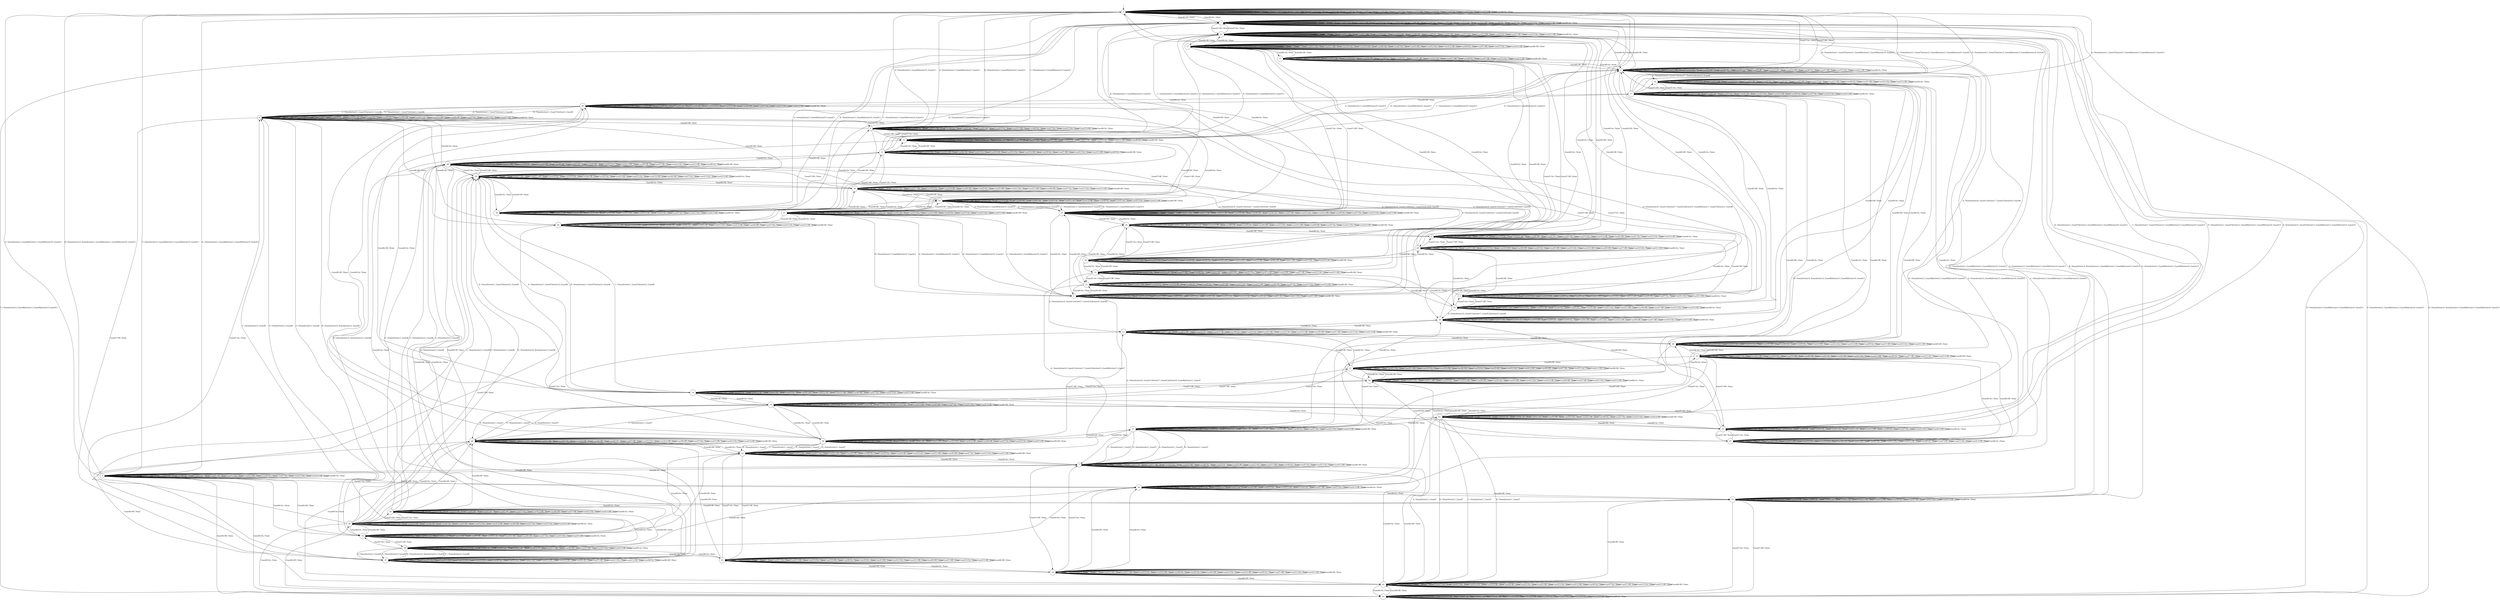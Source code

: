 digraph g {
__start0 [label="" shape="none"];

	s0 [shape="circle" label="0"];
	s1 [shape="circle" label="1"];
	s2 [shape="circle" label="2"];
	s3 [shape="circle" label="3"];
	s4 [shape="circle" label="4"];
	s5 [shape="circle" label="5"];
	s6 [shape="circle" label="6"];
	s7 [shape="circle" label="7"];
	s8 [shape="circle" label="8"];
	s9 [shape="circle" label="9"];
	s10 [shape="circle" label="10"];
	s11 [shape="circle" label="11"];
	s12 [shape="circle" label="12"];
	s13 [shape="circle" label="13"];
	s14 [shape="circle" label="14"];
	s15 [shape="circle" label="15"];
	s16 [shape="circle" label="16"];
	s17 [shape="circle" label="17"];
	s18 [shape="circle" label="18"];
	s19 [shape="circle" label="19"];
	s20 [shape="circle" label="20"];
	s21 [shape="circle" label="21"];
	s22 [shape="circle" label="22"];
	s23 [shape="circle" label="23"];
	s24 [shape="circle" label="24"];
	s25 [shape="circle" label="25"];
	s26 [shape="circle" label="26"];
	s27 [shape="circle" label="27"];
	s28 [shape="circle" label="28"];
	s29 [shape="circle" label="29"];
	s30 [shape="circle" label="30"];
	s31 [shape="circle" label="31"];
	s32 [shape="circle" label="32"];
	s33 [shape="circle" label="33"];
	s34 [shape="circle" label="34"];
	s35 [shape="circle" label="35"];
	s36 [shape="circle" label="36"];
	s37 [shape="circle" label="37"];
	s38 [shape="circle" label="38"];
	s39 [shape="circle" label="39"];
	s40 [shape="circle" label="40"];
	s41 [shape="circle" label="41"];
	s42 [shape="circle" label="42"];
	s43 [shape="circle" label="43"];
	s44 [shape="circle" label="44"];
	s45 [shape="circle" label="45"];
	s46 [shape="circle" label="46"];
	s47 [shape="circle" label="47"];
	s48 [shape="circle" label="48"];
	s49 [shape="circle" label="49"];
	s50 [shape="circle" label="50"];
	s51 [shape="circle" label="51"];
	s52 [shape="circle" label="52"];
	s53 [shape="circle" label="53"];
	s54 [shape="circle" label="54"];
	s55 [shape="circle" label="55"];
	s56 [shape="circle" label="56"];
	s57 [shape="circle" label="57"];
	s0 -> s0 [label="A / None|Action16_Guard11|Action17_Guard12|Action10_Guard6|Action11_Guard7|Action12_Guard8|Action13_Guard9|Action19_Guard13"];
	s0 -> s0 [label="B / None"];
	s0 -> s0 [label="C / None"];
	s0 -> s0 [label="D / None"];
	s0 -> s0 [label="Guard11:On / None"];
	s0 -> s0 [label="Guard11:Off / None"];
	s0 -> s0 [label="Guard10:On / None"];
	s0 -> s0 [label="Guard10:Off / None"];
	s0 -> s0 [label="Guard6:On / None"];
	s0 -> s1 [label="Guard6:Off / None"];
	s0 -> s0 [label="Guard5:On / None"];
	s0 -> s0 [label="Guard5:Off / None"];
	s0 -> s0 [label="Guard12:On / None"];
	s0 -> s0 [label="Guard12:Off / None"];
	s0 -> s0 [label="Guard9:On / None"];
	s0 -> s2 [label="Guard9:Off / None"];
	s0 -> s0 [label="Guard7:On / None"];
	s0 -> s3 [label="Guard7:Off / None"];
	s0 -> s0 [label="Guard13:On / None"];
	s0 -> s0 [label="Guard13:Off / None"];
	s0 -> s0 [label="Guard8:On / None"];
	s0 -> s4 [label="Guard8:Off / None"];
	s1 -> s1 [label="A / None|Action16_Guard11|Action17_Guard12|Action9_Guard5|Action13_Guard9|Action19_Guard13"];
	s1 -> s1 [label="B / None"];
	s1 -> s1 [label="C / None"];
	s1 -> s1 [label="D / None"];
	s1 -> s1 [label="Guard11:On / None"];
	s1 -> s1 [label="Guard11:Off / None"];
	s1 -> s1 [label="Guard10:On / None"];
	s1 -> s1 [label="Guard10:Off / None"];
	s1 -> s0 [label="Guard6:On / None"];
	s1 -> s1 [label="Guard6:Off / None"];
	s1 -> s1 [label="Guard5:On / None"];
	s1 -> s1 [label="Guard5:Off / None"];
	s1 -> s1 [label="Guard12:On / None"];
	s1 -> s1 [label="Guard12:Off / None"];
	s1 -> s1 [label="Guard9:On / None"];
	s1 -> s5 [label="Guard9:Off / None"];
	s1 -> s1 [label="Guard7:On / None"];
	s1 -> s24 [label="Guard7:Off / None"];
	s1 -> s1 [label="Guard13:On / None"];
	s1 -> s1 [label="Guard13:Off / None"];
	s1 -> s1 [label="Guard8:On / None"];
	s1 -> s23 [label="Guard8:Off / None"];
	s2 -> s6 [label="A / None|Action16_Guard11|Action17_Guard12|Action10_Guard6|Action11_Guard7|Action12_Guard8"];
	s2 -> s2 [label="B / None"];
	s2 -> s2 [label="C / None"];
	s2 -> s2 [label="D / None"];
	s2 -> s2 [label="Guard11:On / None"];
	s2 -> s2 [label="Guard11:Off / None"];
	s2 -> s2 [label="Guard10:On / None"];
	s2 -> s2 [label="Guard10:Off / None"];
	s2 -> s2 [label="Guard6:On / None"];
	s2 -> s5 [label="Guard6:Off / None"];
	s2 -> s2 [label="Guard5:On / None"];
	s2 -> s2 [label="Guard5:Off / None"];
	s2 -> s2 [label="Guard12:On / None"];
	s2 -> s2 [label="Guard12:Off / None"];
	s2 -> s0 [label="Guard9:On / None"];
	s2 -> s2 [label="Guard9:Off / None"];
	s2 -> s2 [label="Guard7:On / None"];
	s2 -> s18 [label="Guard7:Off / None"];
	s2 -> s2 [label="Guard13:On / None"];
	s2 -> s2 [label="Guard13:Off / None"];
	s2 -> s2 [label="Guard8:On / None"];
	s2 -> s21 [label="Guard8:Off / None"];
	s3 -> s19 [label="A / None|Action16_Guard11|Action17_Guard12|Action10_Guard6"];
	s3 -> s3 [label="B / None"];
	s3 -> s3 [label="C / None"];
	s3 -> s3 [label="D / None"];
	s3 -> s3 [label="Guard11:On / None"];
	s3 -> s3 [label="Guard11:Off / None"];
	s3 -> s3 [label="Guard10:On / None"];
	s3 -> s3 [label="Guard10:Off / None"];
	s3 -> s3 [label="Guard6:On / None"];
	s3 -> s24 [label="Guard6:Off / None"];
	s3 -> s3 [label="Guard5:On / None"];
	s3 -> s3 [label="Guard5:Off / None"];
	s3 -> s3 [label="Guard12:On / None"];
	s3 -> s3 [label="Guard12:Off / None"];
	s3 -> s3 [label="Guard9:On / None"];
	s3 -> s18 [label="Guard9:Off / None"];
	s3 -> s0 [label="Guard7:On / None"];
	s3 -> s3 [label="Guard7:Off / None"];
	s3 -> s3 [label="Guard13:On / None"];
	s3 -> s3 [label="Guard13:Off / None"];
	s3 -> s3 [label="Guard8:On / None"];
	s3 -> s11 [label="Guard8:Off / None"];
	s4 -> s7 [label="A / None|Action16_Guard11|Action17_Guard12|Action10_Guard6|Action11_Guard7"];
	s4 -> s4 [label="B / None"];
	s4 -> s4 [label="C / None"];
	s4 -> s4 [label="D / None"];
	s4 -> s4 [label="Guard11:On / None"];
	s4 -> s4 [label="Guard11:Off / None"];
	s4 -> s4 [label="Guard10:On / None"];
	s4 -> s4 [label="Guard10:Off / None"];
	s4 -> s4 [label="Guard6:On / None"];
	s4 -> s23 [label="Guard6:Off / None"];
	s4 -> s4 [label="Guard5:On / None"];
	s4 -> s4 [label="Guard5:Off / None"];
	s4 -> s4 [label="Guard12:On / None"];
	s4 -> s4 [label="Guard12:Off / None"];
	s4 -> s4 [label="Guard9:On / None"];
	s4 -> s21 [label="Guard9:Off / None"];
	s4 -> s4 [label="Guard7:On / None"];
	s4 -> s11 [label="Guard7:Off / None"];
	s4 -> s4 [label="Guard13:On / None"];
	s4 -> s4 [label="Guard13:Off / None"];
	s4 -> s0 [label="Guard8:On / None"];
	s4 -> s4 [label="Guard8:Off / None"];
	s5 -> s29 [label="A / None|Action16_Guard11|Action17_Guard12|Action9_Guard5"];
	s5 -> s5 [label="B / None"];
	s5 -> s5 [label="C / None"];
	s5 -> s5 [label="D / None"];
	s5 -> s5 [label="Guard11:On / None"];
	s5 -> s5 [label="Guard11:Off / None"];
	s5 -> s5 [label="Guard10:On / None"];
	s5 -> s5 [label="Guard10:Off / None"];
	s5 -> s2 [label="Guard6:On / None"];
	s5 -> s5 [label="Guard6:Off / None"];
	s5 -> s5 [label="Guard5:On / None"];
	s5 -> s5 [label="Guard5:Off / None"];
	s5 -> s5 [label="Guard12:On / None"];
	s5 -> s5 [label="Guard12:Off / None"];
	s5 -> s1 [label="Guard9:On / None"];
	s5 -> s5 [label="Guard9:Off / None"];
	s5 -> s5 [label="Guard7:On / None"];
	s5 -> s26 [label="Guard7:Off / None"];
	s5 -> s5 [label="Guard13:On / None"];
	s5 -> s5 [label="Guard13:Off / None"];
	s5 -> s5 [label="Guard8:On / None"];
	s5 -> s25 [label="Guard8:Off / None"];
	s6 -> s6 [label="A / None"];
	s6 -> s6 [label="B / None"];
	s6 -> s6 [label="C / None"];
	s6 -> s6 [label="D / None"];
	s6 -> s6 [label="Guard11:On / None"];
	s6 -> s6 [label="Guard11:Off / None"];
	s6 -> s6 [label="Guard10:On / None"];
	s6 -> s6 [label="Guard10:Off / None"];
	s6 -> s6 [label="Guard6:On / None"];
	s6 -> s29 [label="Guard6:Off / None"];
	s6 -> s6 [label="Guard5:On / None"];
	s6 -> s6 [label="Guard5:Off / None"];
	s6 -> s6 [label="Guard12:On / None"];
	s6 -> s6 [label="Guard12:Off / None"];
	s6 -> s8 [label="Guard9:On / None"];
	s6 -> s6 [label="Guard9:Off / None"];
	s6 -> s6 [label="Guard7:On / None"];
	s6 -> s37 [label="Guard7:Off / None"];
	s6 -> s6 [label="Guard13:On / None"];
	s6 -> s6 [label="Guard13:Off / None"];
	s6 -> s6 [label="Guard8:On / None"];
	s6 -> s36 [label="Guard8:Off / None"];
	s7 -> s7 [label="A / None"];
	s7 -> s7 [label="B / None|Action14_None"];
	s7 -> s7 [label="C / None"];
	s7 -> s7 [label="D / None"];
	s7 -> s7 [label="Guard11:On / None"];
	s7 -> s7 [label="Guard11:Off / None"];
	s7 -> s7 [label="Guard10:On / None"];
	s7 -> s7 [label="Guard10:Off / None"];
	s7 -> s7 [label="Guard6:On / None"];
	s7 -> s42 [label="Guard6:Off / None"];
	s7 -> s7 [label="Guard5:On / None"];
	s7 -> s7 [label="Guard5:Off / None"];
	s7 -> s7 [label="Guard12:On / None"];
	s7 -> s7 [label="Guard12:Off / None"];
	s7 -> s7 [label="Guard9:On / None"];
	s7 -> s22 [label="Guard9:Off / None"];
	s7 -> s7 [label="Guard7:On / None"];
	s7 -> s43 [label="Guard7:Off / None"];
	s7 -> s7 [label="Guard13:On / None"];
	s7 -> s7 [label="Guard13:Off / None"];
	s7 -> s9 [label="Guard8:On / None"];
	s7 -> s7 [label="Guard8:Off / None"];
	s8 -> s0 [label="A / None|Action13_Guard9|Action19_Guard13"];
	s8 -> s0 [label="B / None|Action13_Guard9|Action19_Guard13"];
	s8 -> s0 [label="C / None|Action13_Guard9|Action19_Guard13"];
	s8 -> s0 [label="D / None|Action13_Guard9|Action19_Guard13"];
	s8 -> s8 [label="Guard11:On / None"];
	s8 -> s8 [label="Guard11:Off / None"];
	s8 -> s8 [label="Guard10:On / None"];
	s8 -> s8 [label="Guard10:Off / None"];
	s8 -> s8 [label="Guard6:On / None"];
	s8 -> s30 [label="Guard6:Off / None"];
	s8 -> s8 [label="Guard5:On / None"];
	s8 -> s8 [label="Guard5:Off / None"];
	s8 -> s8 [label="Guard12:On / None"];
	s8 -> s8 [label="Guard12:Off / None"];
	s8 -> s8 [label="Guard9:On / None"];
	s8 -> s6 [label="Guard9:Off / None"];
	s8 -> s8 [label="Guard7:On / None"];
	s8 -> s32 [label="Guard7:Off / None"];
	s8 -> s8 [label="Guard13:On / None"];
	s8 -> s8 [label="Guard13:Off / None"];
	s8 -> s8 [label="Guard8:On / None"];
	s8 -> s31 [label="Guard8:Off / None"];
	s9 -> s0 [label="A / None|Action12_Guard8|Action13_Guard9|Action19_Guard13"];
	s9 -> s0 [label="B / None|Action14_None|Action12_Guard8|Action13_Guard9|Action19_Guard13"];
	s9 -> s0 [label="C / None|Action12_Guard8|Action13_Guard9|Action19_Guard13"];
	s9 -> s0 [label="D / None|Action12_Guard8|Action13_Guard9|Action19_Guard13"];
	s9 -> s9 [label="Guard11:On / None"];
	s9 -> s9 [label="Guard11:Off / None"];
	s9 -> s9 [label="Guard10:On / None"];
	s9 -> s9 [label="Guard10:Off / None"];
	s9 -> s9 [label="Guard6:On / None"];
	s9 -> s33 [label="Guard6:Off / None"];
	s9 -> s9 [label="Guard5:On / None"];
	s9 -> s9 [label="Guard5:Off / None"];
	s9 -> s9 [label="Guard12:On / None"];
	s9 -> s9 [label="Guard12:Off / None"];
	s9 -> s9 [label="Guard9:On / None"];
	s9 -> s10 [label="Guard9:Off / None"];
	s9 -> s9 [label="Guard7:On / None"];
	s9 -> s34 [label="Guard7:Off / None"];
	s9 -> s9 [label="Guard13:On / None"];
	s9 -> s9 [label="Guard13:Off / None"];
	s9 -> s9 [label="Guard8:On / None"];
	s9 -> s7 [label="Guard8:Off / None"];
	s10 -> s6 [label="A / None|Action12_Guard8"];
	s10 -> s6 [label="B / None|Action14_None|Action12_Guard8"];
	s10 -> s6 [label="C / None|Action12_Guard8"];
	s10 -> s6 [label="D / None|Action12_Guard8"];
	s10 -> s10 [label="Guard11:On / None"];
	s10 -> s10 [label="Guard11:Off / None"];
	s10 -> s10 [label="Guard10:On / None"];
	s10 -> s10 [label="Guard10:Off / None"];
	s10 -> s10 [label="Guard6:On / None"];
	s10 -> s38 [label="Guard6:Off / None"];
	s10 -> s10 [label="Guard5:On / None"];
	s10 -> s10 [label="Guard5:Off / None"];
	s10 -> s10 [label="Guard12:On / None"];
	s10 -> s10 [label="Guard12:Off / None"];
	s10 -> s9 [label="Guard9:On / None"];
	s10 -> s10 [label="Guard9:Off / None"];
	s10 -> s10 [label="Guard7:On / None"];
	s10 -> s39 [label="Guard7:Off / None"];
	s10 -> s10 [label="Guard13:On / None"];
	s10 -> s10 [label="Guard13:Off / None"];
	s10 -> s10 [label="Guard8:On / None"];
	s10 -> s22 [label="Guard8:Off / None"];
	s11 -> s49 [label="A / None|Action16_Guard11|Action17_Guard12|Action10_Guard6"];
	s11 -> s11 [label="B / None"];
	s11 -> s11 [label="C / None"];
	s11 -> s11 [label="D / None"];
	s11 -> s11 [label="Guard11:On / None"];
	s11 -> s11 [label="Guard11:Off / None"];
	s11 -> s11 [label="Guard10:On / None"];
	s11 -> s11 [label="Guard10:Off / None"];
	s11 -> s11 [label="Guard6:On / None"];
	s11 -> s57 [label="Guard6:Off / None"];
	s11 -> s11 [label="Guard5:On / None"];
	s11 -> s11 [label="Guard5:Off / None"];
	s11 -> s11 [label="Guard12:On / None"];
	s11 -> s11 [label="Guard12:Off / None"];
	s11 -> s11 [label="Guard9:On / None"];
	s11 -> s12 [label="Guard9:Off / None"];
	s11 -> s4 [label="Guard7:On / None"];
	s11 -> s11 [label="Guard7:Off / None"];
	s11 -> s11 [label="Guard13:On / None"];
	s11 -> s11 [label="Guard13:Off / None"];
	s11 -> s3 [label="Guard8:On / None"];
	s11 -> s11 [label="Guard8:Off / None"];
	s12 -> s13 [label="A / None|Action16_Guard11|Action17_Guard12|Action10_Guard6"];
	s12 -> s12 [label="B / None"];
	s12 -> s12 [label="C / None"];
	s12 -> s12 [label="D / None"];
	s12 -> s12 [label="Guard11:On / None"];
	s12 -> s12 [label="Guard11:Off / None"];
	s12 -> s12 [label="Guard10:On / None"];
	s12 -> s12 [label="Guard10:Off / None"];
	s12 -> s12 [label="Guard6:On / None"];
	s12 -> s56 [label="Guard6:Off / None"];
	s12 -> s12 [label="Guard5:On / None"];
	s12 -> s12 [label="Guard5:Off / None"];
	s12 -> s12 [label="Guard12:On / None"];
	s12 -> s12 [label="Guard12:Off / None"];
	s12 -> s11 [label="Guard9:On / None"];
	s12 -> s12 [label="Guard9:Off / None"];
	s12 -> s21 [label="Guard7:On / None"];
	s12 -> s12 [label="Guard7:Off / None"];
	s12 -> s12 [label="Guard13:On / None"];
	s12 -> s12 [label="Guard13:Off / None"];
	s12 -> s18 [label="Guard8:On / None"];
	s12 -> s12 [label="Guard8:Off / None"];
	s13 -> s13 [label="A / None"];
	s13 -> s13 [label="B / None"];
	s13 -> s13 [label="C / None"];
	s13 -> s13 [label="D / None"];
	s13 -> s13 [label="Guard11:On / None"];
	s13 -> s13 [label="Guard11:Off / None"];
	s13 -> s13 [label="Guard10:On / None"];
	s13 -> s13 [label="Guard10:Off / None"];
	s13 -> s13 [label="Guard6:On / None"];
	s13 -> s27 [label="Guard6:Off / None"];
	s13 -> s13 [label="Guard5:On / None"];
	s13 -> s13 [label="Guard5:Off / None"];
	s13 -> s13 [label="Guard12:On / None"];
	s13 -> s13 [label="Guard12:Off / None"];
	s13 -> s49 [label="Guard9:On / None"];
	s13 -> s13 [label="Guard9:Off / None"];
	s13 -> s28 [label="Guard7:On / None"];
	s13 -> s13 [label="Guard7:Off / None"];
	s13 -> s13 [label="Guard13:On / None"];
	s13 -> s13 [label="Guard13:Off / None"];
	s13 -> s20 [label="Guard8:On / None"];
	s13 -> s13 [label="Guard8:Off / None"];
	s14 -> s44 [label="A / None|Action11_Guard7"];
	s14 -> s44 [label="B / None|Action11_Guard7"];
	s14 -> s44 [label="C / None|Action11_Guard7"];
	s14 -> s44 [label="D / None|Action11_Guard7"];
	s14 -> s14 [label="Guard11:On / None"];
	s14 -> s14 [label="Guard11:Off / None"];
	s14 -> s14 [label="Guard10:On / None"];
	s14 -> s14 [label="Guard10:Off / None"];
	s14 -> s28 [label="Guard6:On / None"];
	s14 -> s14 [label="Guard6:Off / None"];
	s14 -> s14 [label="Guard5:On / None"];
	s14 -> s14 [label="Guard5:Off / None"];
	s14 -> s14 [label="Guard12:On / None"];
	s14 -> s14 [label="Guard12:Off / None"];
	s14 -> s41 [label="Guard9:On / None"];
	s14 -> s14 [label="Guard9:Off / None"];
	s14 -> s14 [label="Guard7:On / None"];
	s14 -> s27 [label="Guard7:Off / None"];
	s14 -> s14 [label="Guard13:On / None"];
	s14 -> s14 [label="Guard13:Off / None"];
	s14 -> s16 [label="Guard8:On / None"];
	s14 -> s14 [label="Guard8:Off / None"];
	s15 -> s7 [label="A / None|Action11_Guard7"];
	s15 -> s7 [label="B / None|Action11_Guard7"];
	s15 -> s7 [label="C / None|Action11_Guard7"];
	s15 -> s7 [label="D / None|Action11_Guard7"];
	s15 -> s15 [label="Guard11:On / None"];
	s15 -> s15 [label="Guard11:Off / None"];
	s15 -> s15 [label="Guard10:On / None"];
	s15 -> s15 [label="Guard10:Off / None"];
	s15 -> s15 [label="Guard6:On / None"];
	s15 -> s41 [label="Guard6:Off / None"];
	s15 -> s15 [label="Guard5:On / None"];
	s15 -> s15 [label="Guard5:Off / None"];
	s15 -> s15 [label="Guard12:On / None"];
	s15 -> s15 [label="Guard12:Off / None"];
	s15 -> s15 [label="Guard9:On / None"];
	s15 -> s28 [label="Guard9:Off / None"];
	s15 -> s15 [label="Guard7:On / None"];
	s15 -> s49 [label="Guard7:Off / None"];
	s15 -> s15 [label="Guard13:On / None"];
	s15 -> s15 [label="Guard13:Off / None"];
	s15 -> s17 [label="Guard8:On / None"];
	s15 -> s15 [label="Guard8:Off / None"];
	s16 -> s29 [label="A / None|Action11_Guard7|Action12_Guard8"];
	s16 -> s29 [label="B / None|Action11_Guard7|Action12_Guard8"];
	s16 -> s29 [label="C / None|Action11_Guard7|Action12_Guard8"];
	s16 -> s29 [label="D / None|Action11_Guard7|Action12_Guard8"];
	s16 -> s16 [label="Guard11:On / None"];
	s16 -> s16 [label="Guard11:Off / None"];
	s16 -> s16 [label="Guard10:On / None"];
	s16 -> s16 [label="Guard10:Off / None"];
	s16 -> s40 [label="Guard6:On / None"];
	s16 -> s16 [label="Guard6:Off / None"];
	s16 -> s16 [label="Guard5:On / None"];
	s16 -> s16 [label="Guard5:Off / None"];
	s16 -> s16 [label="Guard12:On / None"];
	s16 -> s16 [label="Guard12:Off / None"];
	s16 -> s35 [label="Guard9:On / None"];
	s16 -> s16 [label="Guard9:Off / None"];
	s16 -> s16 [label="Guard7:On / None"];
	s16 -> s46 [label="Guard7:Off / None"];
	s16 -> s16 [label="Guard13:On / None"];
	s16 -> s16 [label="Guard13:Off / None"];
	s16 -> s16 [label="Guard8:On / None"];
	s16 -> s14 [label="Guard8:Off / None"];
	s17 -> s0 [label="A / None|Action11_Guard7|Action12_Guard8|Action13_Guard9|Action19_Guard13"];
	s17 -> s0 [label="B / None|Action11_Guard7|Action12_Guard8|Action13_Guard9|Action19_Guard13"];
	s17 -> s0 [label="C / None|Action11_Guard7|Action12_Guard8|Action13_Guard9|Action19_Guard13"];
	s17 -> s0 [label="D / None|Action11_Guard7|Action12_Guard8|Action13_Guard9|Action19_Guard13"];
	s17 -> s17 [label="Guard11:On / None"];
	s17 -> s17 [label="Guard11:Off / None"];
	s17 -> s17 [label="Guard10:On / None"];
	s17 -> s17 [label="Guard10:Off / None"];
	s17 -> s17 [label="Guard6:On / None"];
	s17 -> s35 [label="Guard6:Off / None"];
	s17 -> s17 [label="Guard5:On / None"];
	s17 -> s17 [label="Guard5:Off / None"];
	s17 -> s17 [label="Guard12:On / None"];
	s17 -> s17 [label="Guard12:Off / None"];
	s17 -> s17 [label="Guard9:On / None"];
	s17 -> s40 [label="Guard9:Off / None"];
	s17 -> s17 [label="Guard7:On / None"];
	s17 -> s19 [label="Guard7:Off / None"];
	s17 -> s17 [label="Guard13:On / None"];
	s17 -> s17 [label="Guard13:Off / None"];
	s17 -> s17 [label="Guard8:On / None"];
	s17 -> s15 [label="Guard8:Off / None"];
	s18 -> s20 [label="A / None|Action16_Guard11|Action17_Guard12|Action10_Guard6"];
	s18 -> s18 [label="B / None"];
	s18 -> s18 [label="C / None"];
	s18 -> s18 [label="D / None"];
	s18 -> s18 [label="Guard11:On / None"];
	s18 -> s18 [label="Guard11:Off / None"];
	s18 -> s18 [label="Guard10:On / None"];
	s18 -> s18 [label="Guard10:Off / None"];
	s18 -> s18 [label="Guard6:On / None"];
	s18 -> s26 [label="Guard6:Off / None"];
	s18 -> s18 [label="Guard5:On / None"];
	s18 -> s18 [label="Guard5:Off / None"];
	s18 -> s18 [label="Guard12:On / None"];
	s18 -> s18 [label="Guard12:Off / None"];
	s18 -> s3 [label="Guard9:On / None"];
	s18 -> s18 [label="Guard9:Off / None"];
	s18 -> s2 [label="Guard7:On / None"];
	s18 -> s18 [label="Guard7:Off / None"];
	s18 -> s18 [label="Guard13:On / None"];
	s18 -> s18 [label="Guard13:Off / None"];
	s18 -> s18 [label="Guard8:On / None"];
	s18 -> s12 [label="Guard8:Off / None"];
	s19 -> s19 [label="A / None"];
	s19 -> s19 [label="B / None"];
	s19 -> s19 [label="C / None"];
	s19 -> s19 [label="D / None"];
	s19 -> s19 [label="Guard11:On / None"];
	s19 -> s19 [label="Guard11:Off / None"];
	s19 -> s19 [label="Guard10:On / None"];
	s19 -> s19 [label="Guard10:Off / None"];
	s19 -> s19 [label="Guard6:On / None"];
	s19 -> s47 [label="Guard6:Off / None"];
	s19 -> s19 [label="Guard5:On / None"];
	s19 -> s19 [label="Guard5:Off / None"];
	s19 -> s19 [label="Guard12:On / None"];
	s19 -> s19 [label="Guard12:Off / None"];
	s19 -> s19 [label="Guard9:On / None"];
	s19 -> s20 [label="Guard9:Off / None"];
	s19 -> s17 [label="Guard7:On / None"];
	s19 -> s19 [label="Guard7:Off / None"];
	s19 -> s19 [label="Guard13:On / None"];
	s19 -> s19 [label="Guard13:Off / None"];
	s19 -> s19 [label="Guard8:On / None"];
	s19 -> s49 [label="Guard8:Off / None"];
	s20 -> s20 [label="A / None"];
	s20 -> s20 [label="B / None"];
	s20 -> s20 [label="C / None"];
	s20 -> s20 [label="D / None"];
	s20 -> s20 [label="Guard11:On / None"];
	s20 -> s20 [label="Guard11:Off / None"];
	s20 -> s20 [label="Guard10:On / None"];
	s20 -> s20 [label="Guard10:Off / None"];
	s20 -> s20 [label="Guard6:On / None"];
	s20 -> s46 [label="Guard6:Off / None"];
	s20 -> s20 [label="Guard5:On / None"];
	s20 -> s20 [label="Guard5:Off / None"];
	s20 -> s20 [label="Guard12:On / None"];
	s20 -> s20 [label="Guard12:Off / None"];
	s20 -> s19 [label="Guard9:On / None"];
	s20 -> s20 [label="Guard9:Off / None"];
	s20 -> s40 [label="Guard7:On / None"];
	s20 -> s20 [label="Guard7:Off / None"];
	s20 -> s20 [label="Guard13:On / None"];
	s20 -> s20 [label="Guard13:Off / None"];
	s20 -> s20 [label="Guard8:On / None"];
	s20 -> s13 [label="Guard8:Off / None"];
	s21 -> s22 [label="A / None|Action16_Guard11|Action17_Guard12|Action10_Guard6|Action11_Guard7"];
	s21 -> s21 [label="B / None"];
	s21 -> s21 [label="C / None"];
	s21 -> s21 [label="D / None"];
	s21 -> s21 [label="Guard11:On / None"];
	s21 -> s21 [label="Guard11:Off / None"];
	s21 -> s21 [label="Guard10:On / None"];
	s21 -> s21 [label="Guard10:Off / None"];
	s21 -> s21 [label="Guard6:On / None"];
	s21 -> s25 [label="Guard6:Off / None"];
	s21 -> s21 [label="Guard5:On / None"];
	s21 -> s21 [label="Guard5:Off / None"];
	s21 -> s21 [label="Guard12:On / None"];
	s21 -> s21 [label="Guard12:Off / None"];
	s21 -> s4 [label="Guard9:On / None"];
	s21 -> s21 [label="Guard9:Off / None"];
	s21 -> s21 [label="Guard7:On / None"];
	s21 -> s12 [label="Guard7:Off / None"];
	s21 -> s21 [label="Guard13:On / None"];
	s21 -> s21 [label="Guard13:Off / None"];
	s21 -> s2 [label="Guard8:On / None"];
	s21 -> s21 [label="Guard8:Off / None"];
	s22 -> s22 [label="A / None"];
	s22 -> s22 [label="B / None|Action14_None"];
	s22 -> s22 [label="C / None"];
	s22 -> s22 [label="D / None"];
	s22 -> s22 [label="Guard11:On / None"];
	s22 -> s22 [label="Guard11:Off / None"];
	s22 -> s22 [label="Guard10:On / None"];
	s22 -> s22 [label="Guard10:Off / None"];
	s22 -> s22 [label="Guard6:On / None"];
	s22 -> s44 [label="Guard6:Off / None"];
	s22 -> s22 [label="Guard5:On / None"];
	s22 -> s22 [label="Guard5:Off / None"];
	s22 -> s22 [label="Guard12:On / None"];
	s22 -> s22 [label="Guard12:Off / None"];
	s22 -> s7 [label="Guard9:On / None"];
	s22 -> s22 [label="Guard9:Off / None"];
	s22 -> s22 [label="Guard7:On / None"];
	s22 -> s45 [label="Guard7:Off / None"];
	s22 -> s22 [label="Guard13:On / None"];
	s22 -> s22 [label="Guard13:Off / None"];
	s22 -> s10 [label="Guard8:On / None"];
	s22 -> s22 [label="Guard8:Off / None"];
	s23 -> s23 [label="A / None|Action16_Guard11|Action17_Guard12|Action9_Guard5|Action13_Guard9|Action19_Guard13"];
	s23 -> s23 [label="B / None"];
	s23 -> s23 [label="C / None"];
	s23 -> s23 [label="D / None"];
	s23 -> s23 [label="Guard11:On / None"];
	s23 -> s23 [label="Guard11:Off / None"];
	s23 -> s23 [label="Guard10:On / None"];
	s23 -> s23 [label="Guard10:Off / None"];
	s23 -> s4 [label="Guard6:On / None"];
	s23 -> s23 [label="Guard6:Off / None"];
	s23 -> s23 [label="Guard5:On / None"];
	s23 -> s23 [label="Guard5:Off / None"];
	s23 -> s23 [label="Guard12:On / None"];
	s23 -> s23 [label="Guard12:Off / None"];
	s23 -> s23 [label="Guard9:On / None"];
	s23 -> s25 [label="Guard9:Off / None"];
	s23 -> s23 [label="Guard7:On / None"];
	s23 -> s57 [label="Guard7:Off / None"];
	s23 -> s23 [label="Guard13:On / None"];
	s23 -> s23 [label="Guard13:Off / None"];
	s23 -> s1 [label="Guard8:On / None"];
	s23 -> s23 [label="Guard8:Off / None"];
	s24 -> s24 [label="A / None|Action16_Guard11|Action17_Guard12|Action9_Guard5|Action13_Guard9|Action19_Guard13"];
	s24 -> s24 [label="B / None"];
	s24 -> s24 [label="C / None"];
	s24 -> s24 [label="D / None"];
	s24 -> s24 [label="Guard11:On / None"];
	s24 -> s24 [label="Guard11:Off / None"];
	s24 -> s24 [label="Guard10:On / None"];
	s24 -> s24 [label="Guard10:Off / None"];
	s24 -> s3 [label="Guard6:On / None"];
	s24 -> s24 [label="Guard6:Off / None"];
	s24 -> s24 [label="Guard5:On / None"];
	s24 -> s24 [label="Guard5:Off / None"];
	s24 -> s24 [label="Guard12:On / None"];
	s24 -> s24 [label="Guard12:Off / None"];
	s24 -> s24 [label="Guard9:On / None"];
	s24 -> s26 [label="Guard9:Off / None"];
	s24 -> s1 [label="Guard7:On / None"];
	s24 -> s24 [label="Guard7:Off / None"];
	s24 -> s24 [label="Guard13:On / None"];
	s24 -> s24 [label="Guard13:Off / None"];
	s24 -> s24 [label="Guard8:On / None"];
	s24 -> s57 [label="Guard8:Off / None"];
	s25 -> s50 [label="A / None|Action16_Guard11|Action17_Guard12|Action9_Guard5"];
	s25 -> s25 [label="B / None"];
	s25 -> s25 [label="C / None"];
	s25 -> s25 [label="D / None"];
	s25 -> s25 [label="Guard11:On / None"];
	s25 -> s25 [label="Guard11:Off / None"];
	s25 -> s25 [label="Guard10:On / None"];
	s25 -> s25 [label="Guard10:Off / None"];
	s25 -> s21 [label="Guard6:On / None"];
	s25 -> s25 [label="Guard6:Off / None"];
	s25 -> s25 [label="Guard5:On / None"];
	s25 -> s25 [label="Guard5:Off / None"];
	s25 -> s25 [label="Guard12:On / None"];
	s25 -> s25 [label="Guard12:Off / None"];
	s25 -> s23 [label="Guard9:On / None"];
	s25 -> s25 [label="Guard9:Off / None"];
	s25 -> s25 [label="Guard7:On / None"];
	s25 -> s56 [label="Guard7:Off / None"];
	s25 -> s25 [label="Guard13:On / None"];
	s25 -> s25 [label="Guard13:Off / None"];
	s25 -> s5 [label="Guard8:On / None"];
	s25 -> s25 [label="Guard8:Off / None"];
	s26 -> s48 [label="A / None|Action16_Guard11|Action17_Guard12|Action9_Guard5"];
	s26 -> s26 [label="B / None"];
	s26 -> s26 [label="C / None"];
	s26 -> s26 [label="D / None"];
	s26 -> s26 [label="Guard11:On / None"];
	s26 -> s26 [label="Guard11:Off / None"];
	s26 -> s26 [label="Guard10:On / None"];
	s26 -> s26 [label="Guard10:Off / None"];
	s26 -> s18 [label="Guard6:On / None"];
	s26 -> s26 [label="Guard6:Off / None"];
	s26 -> s26 [label="Guard5:On / None"];
	s26 -> s26 [label="Guard5:Off / None"];
	s26 -> s26 [label="Guard12:On / None"];
	s26 -> s26 [label="Guard12:Off / None"];
	s26 -> s24 [label="Guard9:On / None"];
	s26 -> s26 [label="Guard9:Off / None"];
	s26 -> s5 [label="Guard7:On / None"];
	s26 -> s26 [label="Guard7:Off / None"];
	s26 -> s26 [label="Guard13:On / None"];
	s26 -> s26 [label="Guard13:Off / None"];
	s26 -> s26 [label="Guard8:On / None"];
	s26 -> s56 [label="Guard8:Off / None"];
	s27 -> s27 [label="A / None"];
	s27 -> s27 [label="B / None"];
	s27 -> s27 [label="C / None"];
	s27 -> s27 [label="D / None"];
	s27 -> s27 [label="Guard11:On / None"];
	s27 -> s27 [label="Guard11:Off / None"];
	s27 -> s27 [label="Guard10:On / None"];
	s27 -> s27 [label="Guard10:Off / None"];
	s27 -> s13 [label="Guard6:On / None"];
	s27 -> s27 [label="Guard6:Off / None"];
	s27 -> s27 [label="Guard5:On / None"];
	s27 -> s27 [label="Guard5:Off / None"];
	s27 -> s27 [label="Guard12:On / None"];
	s27 -> s27 [label="Guard12:Off / None"];
	s27 -> s55 [label="Guard9:On / None"];
	s27 -> s27 [label="Guard9:Off / None"];
	s27 -> s14 [label="Guard7:On / None"];
	s27 -> s27 [label="Guard7:Off / None"];
	s27 -> s27 [label="Guard13:On / None"];
	s27 -> s27 [label="Guard13:Off / None"];
	s27 -> s46 [label="Guard8:On / None"];
	s27 -> s27 [label="Guard8:Off / None"];
	s28 -> s22 [label="A / None|Action11_Guard7"];
	s28 -> s22 [label="B / None|Action11_Guard7"];
	s28 -> s22 [label="C / None|Action11_Guard7"];
	s28 -> s22 [label="D / None|Action11_Guard7"];
	s28 -> s28 [label="Guard11:On / None"];
	s28 -> s28 [label="Guard11:Off / None"];
	s28 -> s28 [label="Guard10:On / None"];
	s28 -> s28 [label="Guard10:Off / None"];
	s28 -> s28 [label="Guard6:On / None"];
	s28 -> s14 [label="Guard6:Off / None"];
	s28 -> s28 [label="Guard5:On / None"];
	s28 -> s28 [label="Guard5:Off / None"];
	s28 -> s28 [label="Guard12:On / None"];
	s28 -> s28 [label="Guard12:Off / None"];
	s28 -> s15 [label="Guard9:On / None"];
	s28 -> s28 [label="Guard9:Off / None"];
	s28 -> s28 [label="Guard7:On / None"];
	s28 -> s13 [label="Guard7:Off / None"];
	s28 -> s28 [label="Guard13:On / None"];
	s28 -> s28 [label="Guard13:Off / None"];
	s28 -> s40 [label="Guard8:On / None"];
	s28 -> s28 [label="Guard8:Off / None"];
	s29 -> s29 [label="A / None"];
	s29 -> s29 [label="B / None"];
	s29 -> s29 [label="C / None"];
	s29 -> s29 [label="D / None"];
	s29 -> s29 [label="Guard11:On / None"];
	s29 -> s29 [label="Guard11:Off / None"];
	s29 -> s29 [label="Guard10:On / None"];
	s29 -> s29 [label="Guard10:Off / None"];
	s29 -> s6 [label="Guard6:On / None"];
	s29 -> s29 [label="Guard6:Off / None"];
	s29 -> s29 [label="Guard5:On / None"];
	s29 -> s29 [label="Guard5:Off / None"];
	s29 -> s29 [label="Guard12:On / None"];
	s29 -> s29 [label="Guard12:Off / None"];
	s29 -> s30 [label="Guard9:On / None"];
	s29 -> s29 [label="Guard9:Off / None"];
	s29 -> s29 [label="Guard7:On / None"];
	s29 -> s48 [label="Guard7:Off / None"];
	s29 -> s29 [label="Guard13:On / None"];
	s29 -> s29 [label="Guard13:Off / None"];
	s29 -> s29 [label="Guard8:On / None"];
	s29 -> s50 [label="Guard8:Off / None"];
	s30 -> s1 [label="A / None|Action13_Guard9|Action19_Guard13"];
	s30 -> s1 [label="B / None|Action13_Guard9|Action19_Guard13"];
	s30 -> s1 [label="C / None|Action13_Guard9|Action19_Guard13"];
	s30 -> s1 [label="D / None|Action13_Guard9|Action19_Guard13"];
	s30 -> s30 [label="Guard11:On / None"];
	s30 -> s30 [label="Guard11:Off / None"];
	s30 -> s30 [label="Guard10:On / None"];
	s30 -> s30 [label="Guard10:Off / None"];
	s30 -> s8 [label="Guard6:On / None"];
	s30 -> s30 [label="Guard6:Off / None"];
	s30 -> s30 [label="Guard5:On / None"];
	s30 -> s30 [label="Guard5:Off / None"];
	s30 -> s30 [label="Guard12:On / None"];
	s30 -> s30 [label="Guard12:Off / None"];
	s30 -> s30 [label="Guard9:On / None"];
	s30 -> s29 [label="Guard9:Off / None"];
	s30 -> s30 [label="Guard7:On / None"];
	s30 -> s51 [label="Guard7:Off / None"];
	s30 -> s30 [label="Guard13:On / None"];
	s30 -> s30 [label="Guard13:Off / None"];
	s30 -> s30 [label="Guard8:On / None"];
	s30 -> s52 [label="Guard8:Off / None"];
	s31 -> s4 [label="A / None|Action13_Guard9|Action19_Guard13"];
	s31 -> s4 [label="B / None|Action13_Guard9|Action19_Guard13"];
	s31 -> s4 [label="C / None|Action13_Guard9|Action19_Guard13"];
	s31 -> s4 [label="D / None|Action13_Guard9|Action19_Guard13"];
	s31 -> s31 [label="Guard11:On / None"];
	s31 -> s31 [label="Guard11:Off / None"];
	s31 -> s31 [label="Guard10:On / None"];
	s31 -> s31 [label="Guard10:Off / None"];
	s31 -> s31 [label="Guard6:On / None"];
	s31 -> s52 [label="Guard6:Off / None"];
	s31 -> s31 [label="Guard5:On / None"];
	s31 -> s31 [label="Guard5:Off / None"];
	s31 -> s31 [label="Guard12:On / None"];
	s31 -> s31 [label="Guard12:Off / None"];
	s31 -> s31 [label="Guard9:On / None"];
	s31 -> s36 [label="Guard9:Off / None"];
	s31 -> s31 [label="Guard7:On / None"];
	s31 -> s32 [label="Guard7:Off / None"];
	s31 -> s31 [label="Guard13:On / None"];
	s31 -> s31 [label="Guard13:Off / None"];
	s31 -> s8 [label="Guard8:On / None"];
	s31 -> s31 [label="Guard8:Off / None"];
	s32 -> s3 [label="A / None|Action13_Guard9|Action19_Guard13"];
	s32 -> s3 [label="B / None|Action13_Guard9|Action19_Guard13"];
	s32 -> s3 [label="C / None|Action13_Guard9|Action19_Guard13"];
	s32 -> s3 [label="D / None|Action13_Guard9|Action19_Guard13"];
	s32 -> s32 [label="Guard11:On / None"];
	s32 -> s32 [label="Guard11:Off / None"];
	s32 -> s32 [label="Guard10:On / None"];
	s32 -> s32 [label="Guard10:Off / None"];
	s32 -> s32 [label="Guard6:On / None"];
	s32 -> s51 [label="Guard6:Off / None"];
	s32 -> s32 [label="Guard5:On / None"];
	s32 -> s32 [label="Guard5:Off / None"];
	s32 -> s32 [label="Guard12:On / None"];
	s32 -> s32 [label="Guard12:Off / None"];
	s32 -> s32 [label="Guard9:On / None"];
	s32 -> s37 [label="Guard9:Off / None"];
	s32 -> s8 [label="Guard7:On / None"];
	s32 -> s32 [label="Guard7:Off / None"];
	s32 -> s32 [label="Guard13:On / None"];
	s32 -> s32 [label="Guard13:Off / None"];
	s32 -> s32 [label="Guard8:On / None"];
	s32 -> s32 [label="Guard8:Off / None"];
	s33 -> s1 [label="A / None|Action12_Guard8|Action13_Guard9|Action19_Guard13"];
	s33 -> s1 [label="B / None|Action14_None|Action12_Guard8|Action13_Guard9|Action19_Guard13"];
	s33 -> s1 [label="C / None|Action12_Guard8|Action13_Guard9|Action19_Guard13"];
	s33 -> s1 [label="D / None|Action12_Guard8|Action13_Guard9|Action19_Guard13"];
	s33 -> s33 [label="Guard11:On / None"];
	s33 -> s33 [label="Guard11:Off / None"];
	s33 -> s33 [label="Guard10:On / None"];
	s33 -> s33 [label="Guard10:Off / None"];
	s33 -> s9 [label="Guard6:On / None"];
	s33 -> s33 [label="Guard6:Off / None"];
	s33 -> s33 [label="Guard5:On / None"];
	s33 -> s33 [label="Guard5:Off / None"];
	s33 -> s33 [label="Guard12:On / None"];
	s33 -> s33 [label="Guard12:Off / None"];
	s33 -> s33 [label="Guard9:On / None"];
	s33 -> s38 [label="Guard9:Off / None"];
	s33 -> s33 [label="Guard7:On / None"];
	s33 -> s53 [label="Guard7:Off / None"];
	s33 -> s33 [label="Guard13:On / None"];
	s33 -> s33 [label="Guard13:Off / None"];
	s33 -> s33 [label="Guard8:On / None"];
	s33 -> s42 [label="Guard8:Off / None"];
	s34 -> s3 [label="A / None|Action12_Guard8|Action13_Guard9|Action19_Guard13"];
	s34 -> s3 [label="B / None|Action14_None|Action12_Guard8|Action13_Guard9|Action19_Guard13"];
	s34 -> s3 [label="C / None|Action12_Guard8|Action13_Guard9|Action19_Guard13"];
	s34 -> s3 [label="D / None|Action12_Guard8|Action13_Guard9|Action19_Guard13"];
	s34 -> s34 [label="Guard11:On / None"];
	s34 -> s34 [label="Guard11:Off / None"];
	s34 -> s34 [label="Guard10:On / None"];
	s34 -> s34 [label="Guard10:Off / None"];
	s34 -> s34 [label="Guard6:On / None"];
	s34 -> s53 [label="Guard6:Off / None"];
	s34 -> s34 [label="Guard5:On / None"];
	s34 -> s34 [label="Guard5:Off / None"];
	s34 -> s34 [label="Guard12:On / None"];
	s34 -> s34 [label="Guard12:Off / None"];
	s34 -> s34 [label="Guard9:On / None"];
	s34 -> s39 [label="Guard9:Off / None"];
	s34 -> s9 [label="Guard7:On / None"];
	s34 -> s34 [label="Guard7:Off / None"];
	s34 -> s34 [label="Guard13:On / None"];
	s34 -> s34 [label="Guard13:Off / None"];
	s34 -> s34 [label="Guard8:On / None"];
	s34 -> s43 [label="Guard8:Off / None"];
	s35 -> s1 [label="A / None|Action11_Guard7|Action12_Guard8|Action13_Guard9|Action19_Guard13"];
	s35 -> s1 [label="B / None|Action11_Guard7|Action12_Guard8|Action13_Guard9|Action19_Guard13"];
	s35 -> s1 [label="C / None|Action11_Guard7|Action12_Guard8|Action13_Guard9|Action19_Guard13"];
	s35 -> s1 [label="D / None|Action11_Guard7|Action12_Guard8|Action13_Guard9|Action19_Guard13"];
	s35 -> s35 [label="Guard11:On / None"];
	s35 -> s35 [label="Guard11:Off / None"];
	s35 -> s35 [label="Guard10:On / None"];
	s35 -> s35 [label="Guard10:Off / None"];
	s35 -> s17 [label="Guard6:On / None"];
	s35 -> s35 [label="Guard6:Off / None"];
	s35 -> s35 [label="Guard5:On / None"];
	s35 -> s35 [label="Guard5:Off / None"];
	s35 -> s35 [label="Guard12:On / None"];
	s35 -> s35 [label="Guard12:Off / None"];
	s35 -> s35 [label="Guard9:On / None"];
	s35 -> s16 [label="Guard9:Off / None"];
	s35 -> s35 [label="Guard7:On / None"];
	s35 -> s47 [label="Guard7:Off / None"];
	s35 -> s35 [label="Guard13:On / None"];
	s35 -> s35 [label="Guard13:Off / None"];
	s35 -> s35 [label="Guard8:On / None"];
	s35 -> s41 [label="Guard8:Off / None"];
	s36 -> s36 [label="A / None"];
	s36 -> s36 [label="B / None"];
	s36 -> s36 [label="C / None"];
	s36 -> s36 [label="D / None"];
	s36 -> s36 [label="Guard11:On / None"];
	s36 -> s36 [label="Guard11:Off / None"];
	s36 -> s36 [label="Guard10:On / None"];
	s36 -> s36 [label="Guard10:Off / None"];
	s36 -> s36 [label="Guard6:On / None"];
	s36 -> s50 [label="Guard6:Off / None"];
	s36 -> s36 [label="Guard5:On / None"];
	s36 -> s36 [label="Guard5:Off / None"];
	s36 -> s36 [label="Guard12:On / None"];
	s36 -> s36 [label="Guard12:Off / None"];
	s36 -> s31 [label="Guard9:On / None"];
	s36 -> s36 [label="Guard9:Off / None"];
	s36 -> s36 [label="Guard7:On / None"];
	s36 -> s37 [label="Guard7:Off / None"];
	s36 -> s36 [label="Guard13:On / None"];
	s36 -> s36 [label="Guard13:Off / None"];
	s36 -> s6 [label="Guard8:On / None"];
	s36 -> s36 [label="Guard8:Off / None"];
	s37 -> s37 [label="A / None"];
	s37 -> s37 [label="B / None"];
	s37 -> s37 [label="C / None"];
	s37 -> s37 [label="D / None"];
	s37 -> s37 [label="Guard11:On / None"];
	s37 -> s37 [label="Guard11:Off / None"];
	s37 -> s37 [label="Guard10:On / None"];
	s37 -> s37 [label="Guard10:Off / None"];
	s37 -> s37 [label="Guard6:On / None"];
	s37 -> s48 [label="Guard6:Off / None"];
	s37 -> s37 [label="Guard5:On / None"];
	s37 -> s37 [label="Guard5:Off / None"];
	s37 -> s37 [label="Guard12:On / None"];
	s37 -> s37 [label="Guard12:Off / None"];
	s37 -> s32 [label="Guard9:On / None"];
	s37 -> s37 [label="Guard9:Off / None"];
	s37 -> s6 [label="Guard7:On / None"];
	s37 -> s37 [label="Guard7:Off / None"];
	s37 -> s37 [label="Guard13:On / None"];
	s37 -> s37 [label="Guard13:Off / None"];
	s37 -> s37 [label="Guard8:On / None"];
	s37 -> s37 [label="Guard8:Off / None"];
	s38 -> s29 [label="A / None|Action12_Guard8"];
	s38 -> s29 [label="B / None|Action14_None|Action12_Guard8"];
	s38 -> s29 [label="C / None|Action12_Guard8"];
	s38 -> s29 [label="D / None|Action12_Guard8"];
	s38 -> s38 [label="Guard11:On / None"];
	s38 -> s38 [label="Guard11:Off / None"];
	s38 -> s38 [label="Guard10:On / None"];
	s38 -> s38 [label="Guard10:Off / None"];
	s38 -> s10 [label="Guard6:On / None"];
	s38 -> s38 [label="Guard6:Off / None"];
	s38 -> s38 [label="Guard5:On / None"];
	s38 -> s38 [label="Guard5:Off / None"];
	s38 -> s38 [label="Guard12:On / None"];
	s38 -> s38 [label="Guard12:Off / None"];
	s38 -> s33 [label="Guard9:On / None"];
	s38 -> s38 [label="Guard9:Off / None"];
	s38 -> s38 [label="Guard7:On / None"];
	s38 -> s54 [label="Guard7:Off / None"];
	s38 -> s38 [label="Guard13:On / None"];
	s38 -> s38 [label="Guard13:Off / None"];
	s38 -> s38 [label="Guard8:On / None"];
	s38 -> s44 [label="Guard8:Off / None"];
	s39 -> s37 [label="A / None|Action12_Guard8"];
	s39 -> s37 [label="B / None|Action14_None|Action12_Guard8"];
	s39 -> s37 [label="C / None|Action12_Guard8"];
	s39 -> s37 [label="D / None|Action12_Guard8"];
	s39 -> s39 [label="Guard11:On / None"];
	s39 -> s39 [label="Guard11:Off / None"];
	s39 -> s39 [label="Guard10:On / None"];
	s39 -> s39 [label="Guard10:Off / None"];
	s39 -> s39 [label="Guard6:On / None"];
	s39 -> s54 [label="Guard6:Off / None"];
	s39 -> s39 [label="Guard5:On / None"];
	s39 -> s39 [label="Guard5:Off / None"];
	s39 -> s39 [label="Guard12:On / None"];
	s39 -> s39 [label="Guard12:Off / None"];
	s39 -> s34 [label="Guard9:On / None"];
	s39 -> s39 [label="Guard9:Off / None"];
	s39 -> s10 [label="Guard7:On / None"];
	s39 -> s39 [label="Guard7:Off / None"];
	s39 -> s39 [label="Guard13:On / None"];
	s39 -> s39 [label="Guard13:Off / None"];
	s39 -> s39 [label="Guard8:On / None"];
	s39 -> s45 [label="Guard8:Off / None"];
	s40 -> s6 [label="A / None|Action11_Guard7|Action12_Guard8"];
	s40 -> s6 [label="B / None|Action11_Guard7|Action12_Guard8"];
	s40 -> s6 [label="C / None|Action11_Guard7|Action12_Guard8"];
	s40 -> s6 [label="D / None|Action11_Guard7|Action12_Guard8"];
	s40 -> s40 [label="Guard11:On / None"];
	s40 -> s40 [label="Guard11:Off / None"];
	s40 -> s40 [label="Guard10:On / None"];
	s40 -> s40 [label="Guard10:Off / None"];
	s40 -> s40 [label="Guard6:On / None"];
	s40 -> s16 [label="Guard6:Off / None"];
	s40 -> s40 [label="Guard5:On / None"];
	s40 -> s40 [label="Guard5:Off / None"];
	s40 -> s40 [label="Guard12:On / None"];
	s40 -> s40 [label="Guard12:Off / None"];
	s40 -> s17 [label="Guard9:On / None"];
	s40 -> s40 [label="Guard9:Off / None"];
	s40 -> s40 [label="Guard7:On / None"];
	s40 -> s20 [label="Guard7:Off / None"];
	s40 -> s40 [label="Guard13:On / None"];
	s40 -> s40 [label="Guard13:Off / None"];
	s40 -> s40 [label="Guard8:On / None"];
	s40 -> s28 [label="Guard8:Off / None"];
	s41 -> s42 [label="A / None|Action11_Guard7"];
	s41 -> s42 [label="B / None|Action11_Guard7"];
	s41 -> s42 [label="C / None|Action11_Guard7"];
	s41 -> s42 [label="D / None|Action11_Guard7"];
	s41 -> s41 [label="Guard11:On / None"];
	s41 -> s41 [label="Guard11:Off / None"];
	s41 -> s41 [label="Guard10:On / None"];
	s41 -> s41 [label="Guard10:Off / None"];
	s41 -> s15 [label="Guard6:On / None"];
	s41 -> s41 [label="Guard6:Off / None"];
	s41 -> s41 [label="Guard5:On / None"];
	s41 -> s41 [label="Guard5:Off / None"];
	s41 -> s41 [label="Guard12:On / None"];
	s41 -> s41 [label="Guard12:Off / None"];
	s41 -> s41 [label="Guard9:On / None"];
	s41 -> s14 [label="Guard9:Off / None"];
	s41 -> s41 [label="Guard7:On / None"];
	s41 -> s55 [label="Guard7:Off / None"];
	s41 -> s41 [label="Guard13:On / None"];
	s41 -> s41 [label="Guard13:Off / None"];
	s41 -> s35 [label="Guard8:On / None"];
	s41 -> s41 [label="Guard8:Off / None"];
	s42 -> s42 [label="A / None"];
	s42 -> s42 [label="B / None|Action14_None"];
	s42 -> s42 [label="C / None"];
	s42 -> s42 [label="D / None"];
	s42 -> s42 [label="Guard11:On / None"];
	s42 -> s42 [label="Guard11:Off / None"];
	s42 -> s42 [label="Guard10:On / None"];
	s42 -> s42 [label="Guard10:Off / None"];
	s42 -> s7 [label="Guard6:On / None"];
	s42 -> s42 [label="Guard6:Off / None"];
	s42 -> s42 [label="Guard5:On / None"];
	s42 -> s42 [label="Guard5:Off / None"];
	s42 -> s42 [label="Guard12:On / None"];
	s42 -> s42 [label="Guard12:Off / None"];
	s42 -> s42 [label="Guard9:On / None"];
	s42 -> s44 [label="Guard9:Off / None"];
	s42 -> s42 [label="Guard7:On / None"];
	s42 -> s42 [label="Guard7:Off / None"];
	s42 -> s42 [label="Guard13:On / None"];
	s42 -> s42 [label="Guard13:Off / None"];
	s42 -> s33 [label="Guard8:On / None"];
	s42 -> s42 [label="Guard8:Off / None"];
	s43 -> s43 [label="A / None"];
	s43 -> s43 [label="B / None|Action14_None"];
	s43 -> s43 [label="C / None"];
	s43 -> s43 [label="D / None"];
	s43 -> s43 [label="Guard11:On / None"];
	s43 -> s43 [label="Guard11:Off / None"];
	s43 -> s43 [label="Guard10:On / None"];
	s43 -> s43 [label="Guard10:Off / None"];
	s43 -> s43 [label="Guard6:On / None"];
	s43 -> s42 [label="Guard6:Off / None"];
	s43 -> s43 [label="Guard5:On / None"];
	s43 -> s43 [label="Guard5:Off / None"];
	s43 -> s43 [label="Guard12:On / None"];
	s43 -> s43 [label="Guard12:Off / None"];
	s43 -> s43 [label="Guard9:On / None"];
	s43 -> s45 [label="Guard9:Off / None"];
	s43 -> s7 [label="Guard7:On / None"];
	s43 -> s43 [label="Guard7:Off / None"];
	s43 -> s43 [label="Guard13:On / None"];
	s43 -> s43 [label="Guard13:Off / None"];
	s43 -> s34 [label="Guard8:On / None"];
	s43 -> s43 [label="Guard8:Off / None"];
	s44 -> s44 [label="A / None"];
	s44 -> s44 [label="B / None|Action14_None"];
	s44 -> s44 [label="C / None"];
	s44 -> s44 [label="D / None"];
	s44 -> s44 [label="Guard11:On / None"];
	s44 -> s44 [label="Guard11:Off / None"];
	s44 -> s44 [label="Guard10:On / None"];
	s44 -> s44 [label="Guard10:Off / None"];
	s44 -> s22 [label="Guard6:On / None"];
	s44 -> s44 [label="Guard6:Off / None"];
	s44 -> s44 [label="Guard5:On / None"];
	s44 -> s44 [label="Guard5:Off / None"];
	s44 -> s44 [label="Guard12:On / None"];
	s44 -> s44 [label="Guard12:Off / None"];
	s44 -> s42 [label="Guard9:On / None"];
	s44 -> s44 [label="Guard9:Off / None"];
	s44 -> s44 [label="Guard7:On / None"];
	s44 -> s44 [label="Guard7:Off / None"];
	s44 -> s44 [label="Guard13:On / None"];
	s44 -> s44 [label="Guard13:Off / None"];
	s44 -> s38 [label="Guard8:On / None"];
	s44 -> s44 [label="Guard8:Off / None"];
	s45 -> s45 [label="A / None"];
	s45 -> s45 [label="B / None|Action14_None"];
	s45 -> s45 [label="C / None"];
	s45 -> s45 [label="D / None"];
	s45 -> s45 [label="Guard11:On / None"];
	s45 -> s45 [label="Guard11:Off / None"];
	s45 -> s45 [label="Guard10:On / None"];
	s45 -> s45 [label="Guard10:Off / None"];
	s45 -> s45 [label="Guard6:On / None"];
	s45 -> s44 [label="Guard6:Off / None"];
	s45 -> s45 [label="Guard5:On / None"];
	s45 -> s45 [label="Guard5:Off / None"];
	s45 -> s45 [label="Guard12:On / None"];
	s45 -> s45 [label="Guard12:Off / None"];
	s45 -> s43 [label="Guard9:On / None"];
	s45 -> s45 [label="Guard9:Off / None"];
	s45 -> s22 [label="Guard7:On / None"];
	s45 -> s45 [label="Guard7:Off / None"];
	s45 -> s45 [label="Guard13:On / None"];
	s45 -> s45 [label="Guard13:Off / None"];
	s45 -> s39 [label="Guard8:On / None"];
	s45 -> s45 [label="Guard8:Off / None"];
	s46 -> s46 [label="A / None"];
	s46 -> s46 [label="B / None"];
	s46 -> s46 [label="C / None"];
	s46 -> s46 [label="D / None"];
	s46 -> s46 [label="Guard11:On / None"];
	s46 -> s46 [label="Guard11:Off / None"];
	s46 -> s46 [label="Guard10:On / None"];
	s46 -> s46 [label="Guard10:Off / None"];
	s46 -> s20 [label="Guard6:On / None"];
	s46 -> s46 [label="Guard6:Off / None"];
	s46 -> s46 [label="Guard5:On / None"];
	s46 -> s46 [label="Guard5:Off / None"];
	s46 -> s46 [label="Guard12:On / None"];
	s46 -> s46 [label="Guard12:Off / None"];
	s46 -> s47 [label="Guard9:On / None"];
	s46 -> s46 [label="Guard9:Off / None"];
	s46 -> s16 [label="Guard7:On / None"];
	s46 -> s46 [label="Guard7:Off / None"];
	s46 -> s46 [label="Guard13:On / None"];
	s46 -> s46 [label="Guard13:Off / None"];
	s46 -> s46 [label="Guard8:On / None"];
	s46 -> s27 [label="Guard8:Off / None"];
	s47 -> s47 [label="A / None"];
	s47 -> s47 [label="B / None"];
	s47 -> s47 [label="C / None"];
	s47 -> s47 [label="D / None"];
	s47 -> s47 [label="Guard11:On / None"];
	s47 -> s47 [label="Guard11:Off / None"];
	s47 -> s47 [label="Guard10:On / None"];
	s47 -> s47 [label="Guard10:Off / None"];
	s47 -> s19 [label="Guard6:On / None"];
	s47 -> s47 [label="Guard6:Off / None"];
	s47 -> s47 [label="Guard5:On / None"];
	s47 -> s47 [label="Guard5:Off / None"];
	s47 -> s47 [label="Guard12:On / None"];
	s47 -> s47 [label="Guard12:Off / None"];
	s47 -> s47 [label="Guard9:On / None"];
	s47 -> s46 [label="Guard9:Off / None"];
	s47 -> s35 [label="Guard7:On / None"];
	s47 -> s47 [label="Guard7:Off / None"];
	s47 -> s47 [label="Guard13:On / None"];
	s47 -> s47 [label="Guard13:Off / None"];
	s47 -> s47 [label="Guard8:On / None"];
	s47 -> s55 [label="Guard8:Off / None"];
	s48 -> s48 [label="A / None"];
	s48 -> s48 [label="B / None"];
	s48 -> s48 [label="C / None"];
	s48 -> s48 [label="D / None"];
	s48 -> s48 [label="Guard11:On / None"];
	s48 -> s48 [label="Guard11:Off / None"];
	s48 -> s48 [label="Guard10:On / None"];
	s48 -> s48 [label="Guard10:Off / None"];
	s48 -> s37 [label="Guard6:On / None"];
	s48 -> s48 [label="Guard6:Off / None"];
	s48 -> s48 [label="Guard5:On / None"];
	s48 -> s48 [label="Guard5:Off / None"];
	s48 -> s48 [label="Guard12:On / None"];
	s48 -> s48 [label="Guard12:Off / None"];
	s48 -> s51 [label="Guard9:On / None"];
	s48 -> s48 [label="Guard9:Off / None"];
	s48 -> s29 [label="Guard7:On / None"];
	s48 -> s48 [label="Guard7:Off / None"];
	s48 -> s48 [label="Guard13:On / None"];
	s48 -> s48 [label="Guard13:Off / None"];
	s48 -> s48 [label="Guard8:On / None"];
	s48 -> s48 [label="Guard8:Off / None"];
	s49 -> s49 [label="A / None"];
	s49 -> s49 [label="B / None"];
	s49 -> s49 [label="C / None"];
	s49 -> s49 [label="D / None"];
	s49 -> s49 [label="Guard11:On / None"];
	s49 -> s49 [label="Guard11:Off / None"];
	s49 -> s49 [label="Guard10:On / None"];
	s49 -> s49 [label="Guard10:Off / None"];
	s49 -> s49 [label="Guard6:On / None"];
	s49 -> s55 [label="Guard6:Off / None"];
	s49 -> s49 [label="Guard5:On / None"];
	s49 -> s49 [label="Guard5:Off / None"];
	s49 -> s49 [label="Guard12:On / None"];
	s49 -> s49 [label="Guard12:Off / None"];
	s49 -> s49 [label="Guard9:On / None"];
	s49 -> s13 [label="Guard9:Off / None"];
	s49 -> s15 [label="Guard7:On / None"];
	s49 -> s49 [label="Guard7:Off / None"];
	s49 -> s49 [label="Guard13:On / None"];
	s49 -> s49 [label="Guard13:Off / None"];
	s49 -> s19 [label="Guard8:On / None"];
	s49 -> s49 [label="Guard8:Off / None"];
	s50 -> s50 [label="A / None"];
	s50 -> s50 [label="B / None"];
	s50 -> s50 [label="C / None"];
	s50 -> s50 [label="D / None"];
	s50 -> s50 [label="Guard11:On / None"];
	s50 -> s50 [label="Guard11:Off / None"];
	s50 -> s50 [label="Guard10:On / None"];
	s50 -> s50 [label="Guard10:Off / None"];
	s50 -> s36 [label="Guard6:On / None"];
	s50 -> s50 [label="Guard6:Off / None"];
	s50 -> s50 [label="Guard5:On / None"];
	s50 -> s50 [label="Guard5:Off / None"];
	s50 -> s50 [label="Guard12:On / None"];
	s50 -> s50 [label="Guard12:Off / None"];
	s50 -> s52 [label="Guard9:On / None"];
	s50 -> s50 [label="Guard9:Off / None"];
	s50 -> s50 [label="Guard7:On / None"];
	s50 -> s48 [label="Guard7:Off / None"];
	s50 -> s50 [label="Guard13:On / None"];
	s50 -> s50 [label="Guard13:Off / None"];
	s50 -> s29 [label="Guard8:On / None"];
	s50 -> s50 [label="Guard8:Off / None"];
	s51 -> s24 [label="A / None|Action13_Guard9|Action19_Guard13"];
	s51 -> s24 [label="B / None|Action13_Guard9|Action19_Guard13"];
	s51 -> s24 [label="C / None|Action13_Guard9|Action19_Guard13"];
	s51 -> s24 [label="D / None|Action13_Guard9|Action19_Guard13"];
	s51 -> s51 [label="Guard11:On / None"];
	s51 -> s51 [label="Guard11:Off / None"];
	s51 -> s51 [label="Guard10:On / None"];
	s51 -> s51 [label="Guard10:Off / None"];
	s51 -> s32 [label="Guard6:On / None"];
	s51 -> s51 [label="Guard6:Off / None"];
	s51 -> s51 [label="Guard5:On / None"];
	s51 -> s51 [label="Guard5:Off / None"];
	s51 -> s51 [label="Guard12:On / None"];
	s51 -> s51 [label="Guard12:Off / None"];
	s51 -> s51 [label="Guard9:On / None"];
	s51 -> s48 [label="Guard9:Off / None"];
	s51 -> s30 [label="Guard7:On / None"];
	s51 -> s51 [label="Guard7:Off / None"];
	s51 -> s51 [label="Guard13:On / None"];
	s51 -> s51 [label="Guard13:Off / None"];
	s51 -> s51 [label="Guard8:On / None"];
	s51 -> s51 [label="Guard8:Off / None"];
	s52 -> s23 [label="A / None|Action13_Guard9|Action19_Guard13"];
	s52 -> s23 [label="B / None|Action13_Guard9|Action19_Guard13"];
	s52 -> s23 [label="C / None|Action13_Guard9|Action19_Guard13"];
	s52 -> s23 [label="D / None|Action13_Guard9|Action19_Guard13"];
	s52 -> s52 [label="Guard11:On / None"];
	s52 -> s52 [label="Guard11:Off / None"];
	s52 -> s52 [label="Guard10:On / None"];
	s52 -> s52 [label="Guard10:Off / None"];
	s52 -> s31 [label="Guard6:On / None"];
	s52 -> s52 [label="Guard6:Off / None"];
	s52 -> s52 [label="Guard5:On / None"];
	s52 -> s52 [label="Guard5:Off / None"];
	s52 -> s52 [label="Guard12:On / None"];
	s52 -> s52 [label="Guard12:Off / None"];
	s52 -> s52 [label="Guard9:On / None"];
	s52 -> s50 [label="Guard9:Off / None"];
	s52 -> s52 [label="Guard7:On / None"];
	s52 -> s51 [label="Guard7:Off / None"];
	s52 -> s52 [label="Guard13:On / None"];
	s52 -> s52 [label="Guard13:Off / None"];
	s52 -> s30 [label="Guard8:On / None"];
	s52 -> s52 [label="Guard8:Off / None"];
	s53 -> s24 [label="A / None|Action12_Guard8|Action13_Guard9|Action19_Guard13"];
	s53 -> s24 [label="B / None|Action14_None|Action12_Guard8|Action13_Guard9|Action19_Guard13"];
	s53 -> s24 [label="C / None|Action12_Guard8|Action13_Guard9|Action19_Guard13"];
	s53 -> s24 [label="D / None|Action12_Guard8|Action13_Guard9|Action19_Guard13"];
	s53 -> s53 [label="Guard11:On / None"];
	s53 -> s53 [label="Guard11:Off / None"];
	s53 -> s53 [label="Guard10:On / None"];
	s53 -> s53 [label="Guard10:Off / None"];
	s53 -> s34 [label="Guard6:On / None"];
	s53 -> s53 [label="Guard6:Off / None"];
	s53 -> s53 [label="Guard5:On / None"];
	s53 -> s53 [label="Guard5:Off / None"];
	s53 -> s53 [label="Guard12:On / None"];
	s53 -> s53 [label="Guard12:Off / None"];
	s53 -> s53 [label="Guard9:On / None"];
	s53 -> s54 [label="Guard9:Off / None"];
	s53 -> s33 [label="Guard7:On / None"];
	s53 -> s53 [label="Guard7:Off / None"];
	s53 -> s53 [label="Guard13:On / None"];
	s53 -> s53 [label="Guard13:Off / None"];
	s53 -> s53 [label="Guard8:On / None"];
	s53 -> s42 [label="Guard8:Off / None"];
	s54 -> s48 [label="A / None|Action12_Guard8"];
	s54 -> s48 [label="B / None|Action14_None|Action12_Guard8"];
	s54 -> s48 [label="C / None|Action12_Guard8"];
	s54 -> s48 [label="D / None|Action12_Guard8"];
	s54 -> s54 [label="Guard11:On / None"];
	s54 -> s54 [label="Guard11:Off / None"];
	s54 -> s54 [label="Guard10:On / None"];
	s54 -> s54 [label="Guard10:Off / None"];
	s54 -> s39 [label="Guard6:On / None"];
	s54 -> s54 [label="Guard6:Off / None"];
	s54 -> s54 [label="Guard5:On / None"];
	s54 -> s54 [label="Guard5:Off / None"];
	s54 -> s54 [label="Guard12:On / None"];
	s54 -> s54 [label="Guard12:Off / None"];
	s54 -> s53 [label="Guard9:On / None"];
	s54 -> s54 [label="Guard9:Off / None"];
	s54 -> s38 [label="Guard7:On / None"];
	s54 -> s54 [label="Guard7:Off / None"];
	s54 -> s54 [label="Guard13:On / None"];
	s54 -> s54 [label="Guard13:Off / None"];
	s54 -> s54 [label="Guard8:On / None"];
	s54 -> s44 [label="Guard8:Off / None"];
	s55 -> s55 [label="A / None"];
	s55 -> s55 [label="B / None"];
	s55 -> s55 [label="C / None"];
	s55 -> s55 [label="D / None"];
	s55 -> s55 [label="Guard11:On / None"];
	s55 -> s55 [label="Guard11:Off / None"];
	s55 -> s55 [label="Guard10:On / None"];
	s55 -> s55 [label="Guard10:Off / None"];
	s55 -> s49 [label="Guard6:On / None"];
	s55 -> s55 [label="Guard6:Off / None"];
	s55 -> s55 [label="Guard5:On / None"];
	s55 -> s55 [label="Guard5:Off / None"];
	s55 -> s55 [label="Guard12:On / None"];
	s55 -> s55 [label="Guard12:Off / None"];
	s55 -> s55 [label="Guard9:On / None"];
	s55 -> s27 [label="Guard9:Off / None"];
	s55 -> s41 [label="Guard7:On / None"];
	s55 -> s55 [label="Guard7:Off / None"];
	s55 -> s55 [label="Guard13:On / None"];
	s55 -> s55 [label="Guard13:Off / None"];
	s55 -> s47 [label="Guard8:On / None"];
	s55 -> s55 [label="Guard8:Off / None"];
	s56 -> s48 [label="A / None|Action16_Guard11|Action17_Guard12|Action9_Guard5"];
	s56 -> s56 [label="B / None"];
	s56 -> s56 [label="C / None"];
	s56 -> s56 [label="D / None"];
	s56 -> s56 [label="Guard11:On / None"];
	s56 -> s56 [label="Guard11:Off / None"];
	s56 -> s56 [label="Guard10:On / None"];
	s56 -> s56 [label="Guard10:Off / None"];
	s56 -> s12 [label="Guard6:On / None"];
	s56 -> s56 [label="Guard6:Off / None"];
	s56 -> s56 [label="Guard5:On / None"];
	s56 -> s56 [label="Guard5:Off / None"];
	s56 -> s56 [label="Guard12:On / None"];
	s56 -> s56 [label="Guard12:Off / None"];
	s56 -> s57 [label="Guard9:On / None"];
	s56 -> s56 [label="Guard9:Off / None"];
	s56 -> s25 [label="Guard7:On / None"];
	s56 -> s56 [label="Guard7:Off / None"];
	s56 -> s56 [label="Guard13:On / None"];
	s56 -> s56 [label="Guard13:Off / None"];
	s56 -> s26 [label="Guard8:On / None"];
	s56 -> s56 [label="Guard8:Off / None"];
	s57 -> s57 [label="A / None|Action16_Guard11|Action17_Guard12|Action9_Guard5|Action13_Guard9|Action19_Guard13"];
	s57 -> s57 [label="B / None"];
	s57 -> s57 [label="C / None"];
	s57 -> s57 [label="D / None"];
	s57 -> s57 [label="Guard11:On / None"];
	s57 -> s57 [label="Guard11:Off / None"];
	s57 -> s57 [label="Guard10:On / None"];
	s57 -> s57 [label="Guard10:Off / None"];
	s57 -> s11 [label="Guard6:On / None"];
	s57 -> s57 [label="Guard6:Off / None"];
	s57 -> s57 [label="Guard5:On / None"];
	s57 -> s57 [label="Guard5:Off / None"];
	s57 -> s57 [label="Guard12:On / None"];
	s57 -> s57 [label="Guard12:Off / None"];
	s57 -> s57 [label="Guard9:On / None"];
	s57 -> s56 [label="Guard9:Off / None"];
	s57 -> s23 [label="Guard7:On / None"];
	s57 -> s57 [label="Guard7:Off / None"];
	s57 -> s57 [label="Guard13:On / None"];
	s57 -> s57 [label="Guard13:Off / None"];
	s57 -> s24 [label="Guard8:On / None"];
	s57 -> s57 [label="Guard8:Off / None"];

__start0 -> s0;
}
